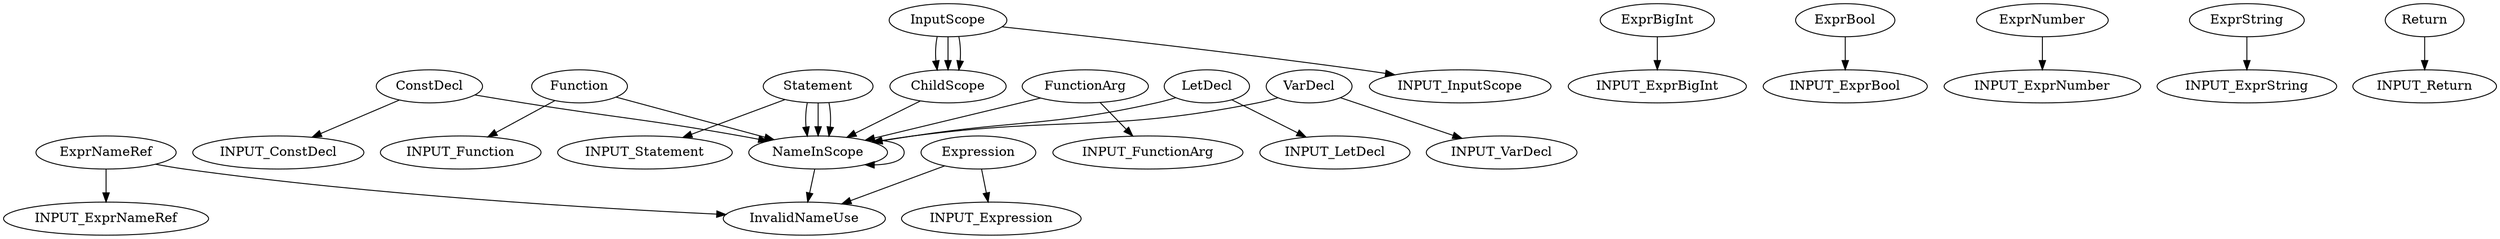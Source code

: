 digraph {
    0 [label=ChildScope];
    1 [label=ConstDecl];
    2 [label=ExprBigInt];
    3 [label=ExprBool];
    4 [label=ExprNameRef];
    5 [label=ExprNumber];
    6 [label=ExprString];
    7 [label=Expression];
    8 [label=Function];
    9 [label=FunctionArg];
    10 [label=INPUT_ConstDecl];
    11 [label=INPUT_ExprBigInt];
    12 [label=INPUT_ExprBool];
    13 [label=INPUT_ExprNameRef];
    14 [label=INPUT_ExprNumber];
    15 [label=INPUT_ExprString];
    16 [label=INPUT_Expression];
    17 [label=INPUT_Function];
    18 [label=INPUT_FunctionArg];
    19 [label=INPUT_InputScope];
    20 [label=INPUT_LetDecl];
    21 [label=INPUT_Return];
    22 [label=INPUT_Statement];
    23 [label=INPUT_VarDecl];
    24 [label=InputScope];
    25 [label=InvalidNameUse];
    26 [label=LetDecl];
    27 [label=NameInScope];
    28 [label=Return];
    29 [label=Statement];
    30 [label=VarDecl];
    0 -> 27;
    1 -> 10;
    1 -> 27;
    2 -> 11;
    3 -> 12;
    4 -> 13;
    4 -> 25;
    5 -> 14;
    6 -> 15;
    7 -> 16;
    7 -> 25;
    8 -> 17;
    8 -> 27;
    9 -> 18;
    9 -> 27;
    24 -> 0;
    24 -> 0;
    24 -> 0;
    24 -> 19;
    26 -> 20;
    26 -> 27;
    27 -> 25;
    27 -> 27;
    28 -> 21;
    29 -> 22;
    29 -> 27;
    29 -> 27;
    29 -> 27;
    30 -> 23;
    30 -> 27;
}